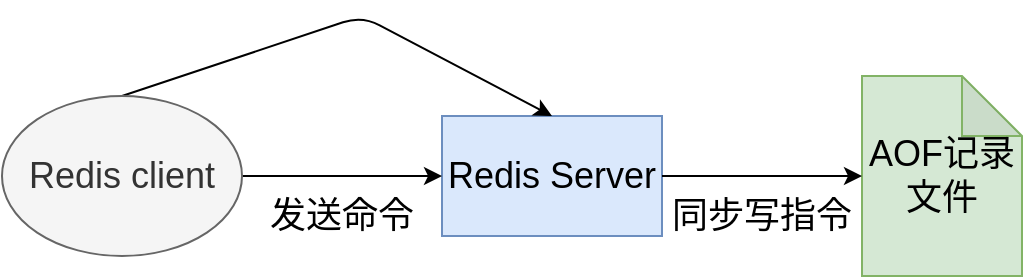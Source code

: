 <mxfile version="10.6.0" type="github"><diagram id="8LWgviDC0aeuDlMpAC72" name="Page-1"><mxGraphModel dx="840" dy="484" grid="1" gridSize="10" guides="1" tooltips="1" connect="1" arrows="1" fold="1" page="1" pageScale="1" pageWidth="850" pageHeight="1100" math="0" shadow="0"><root><mxCell id="0"/><mxCell id="1" parent="0"/><mxCell id="sNPDuJYX4RntFqeryL3e-2" value="&lt;span style=&quot;font-size: 18px&quot;&gt;Redis Server&lt;/span&gt;" style="rounded=0;whiteSpace=wrap;html=1;fillColor=#dae8fc;strokeColor=#6c8ebf;" parent="1" vertex="1"><mxGeometry x="310" y="190" width="110" height="60" as="geometry"/></mxCell><mxCell id="sNPDuJYX4RntFqeryL3e-3" value="" style="endArrow=classic;html=1;exitX=1;exitY=0.5;exitDx=0;exitDy=0;entryX=0;entryY=0.5;entryDx=0;entryDy=0;" parent="1" target="sNPDuJYX4RntFqeryL3e-2" edge="1"><mxGeometry width="50" height="50" relative="1" as="geometry"><mxPoint x="210" y="220" as="sourcePoint"/><mxPoint x="320" y="320" as="targetPoint"/></mxGeometry></mxCell><mxCell id="sNPDuJYX4RntFqeryL3e-5" value="" style="endArrow=classic;html=1;exitX=0.5;exitY=0;exitDx=0;exitDy=0;entryX=0.5;entryY=0;entryDx=0;entryDy=0;" parent="1" source="sIm_GGbQ1KV6coPqUXUv-1" target="sNPDuJYX4RntFqeryL3e-2" edge="1"><mxGeometry width="50" height="50" relative="1" as="geometry"><mxPoint x="148" y="191" as="sourcePoint"/><mxPoint x="250" y="100" as="targetPoint"/><Array as="points"><mxPoint x="270" y="140"/></Array></mxGeometry></mxCell><mxCell id="sNPDuJYX4RntFqeryL3e-6" value="&lt;font style=&quot;font-size: 18px&quot;&gt;AOF记录文件&lt;/font&gt;" style="shape=note;whiteSpace=wrap;html=1;backgroundOutline=1;darkOpacity=0.05;fillColor=#d5e8d4;strokeColor=#82b366;" parent="1" vertex="1"><mxGeometry x="520" y="170" width="80" height="100" as="geometry"/></mxCell><mxCell id="sNPDuJYX4RntFqeryL3e-7" value="" style="endArrow=classic;html=1;entryX=0;entryY=0.5;entryDx=0;entryDy=0;entryPerimeter=0;exitX=1;exitY=0.5;exitDx=0;exitDy=0;" parent="1" source="sNPDuJYX4RntFqeryL3e-2" target="sNPDuJYX4RntFqeryL3e-6" edge="1"><mxGeometry width="50" height="50" relative="1" as="geometry"><mxPoint x="450" y="340" as="sourcePoint"/><mxPoint x="500" y="290" as="targetPoint"/></mxGeometry></mxCell><mxCell id="sNPDuJYX4RntFqeryL3e-8" value="&lt;span style=&quot;font-size: 18px&quot;&gt;同步写指令&lt;/span&gt;" style="text;html=1;strokeColor=none;fillColor=none;align=center;verticalAlign=middle;whiteSpace=wrap;rounded=0;" parent="1" vertex="1"><mxGeometry x="420" y="230" width="100" height="20" as="geometry"/></mxCell><mxCell id="sNPDuJYX4RntFqeryL3e-9" value="&lt;span style=&quot;font-size: 18px&quot;&gt;发送命令&lt;/span&gt;" style="text;html=1;strokeColor=none;fillColor=none;align=center;verticalAlign=middle;whiteSpace=wrap;rounded=0;" parent="1" vertex="1"><mxGeometry x="215" y="230" width="90" height="20" as="geometry"/></mxCell><mxCell id="sIm_GGbQ1KV6coPqUXUv-1" value="&lt;font style=&quot;font-size: 18px&quot;&gt;Redis client&lt;/font&gt;" style="ellipse;whiteSpace=wrap;html=1;fillColor=#f5f5f5;strokeColor=#666666;fontColor=#333333;" vertex="1" parent="1"><mxGeometry x="90" y="180" width="120" height="80" as="geometry"/></mxCell></root></mxGraphModel></diagram></mxfile>
